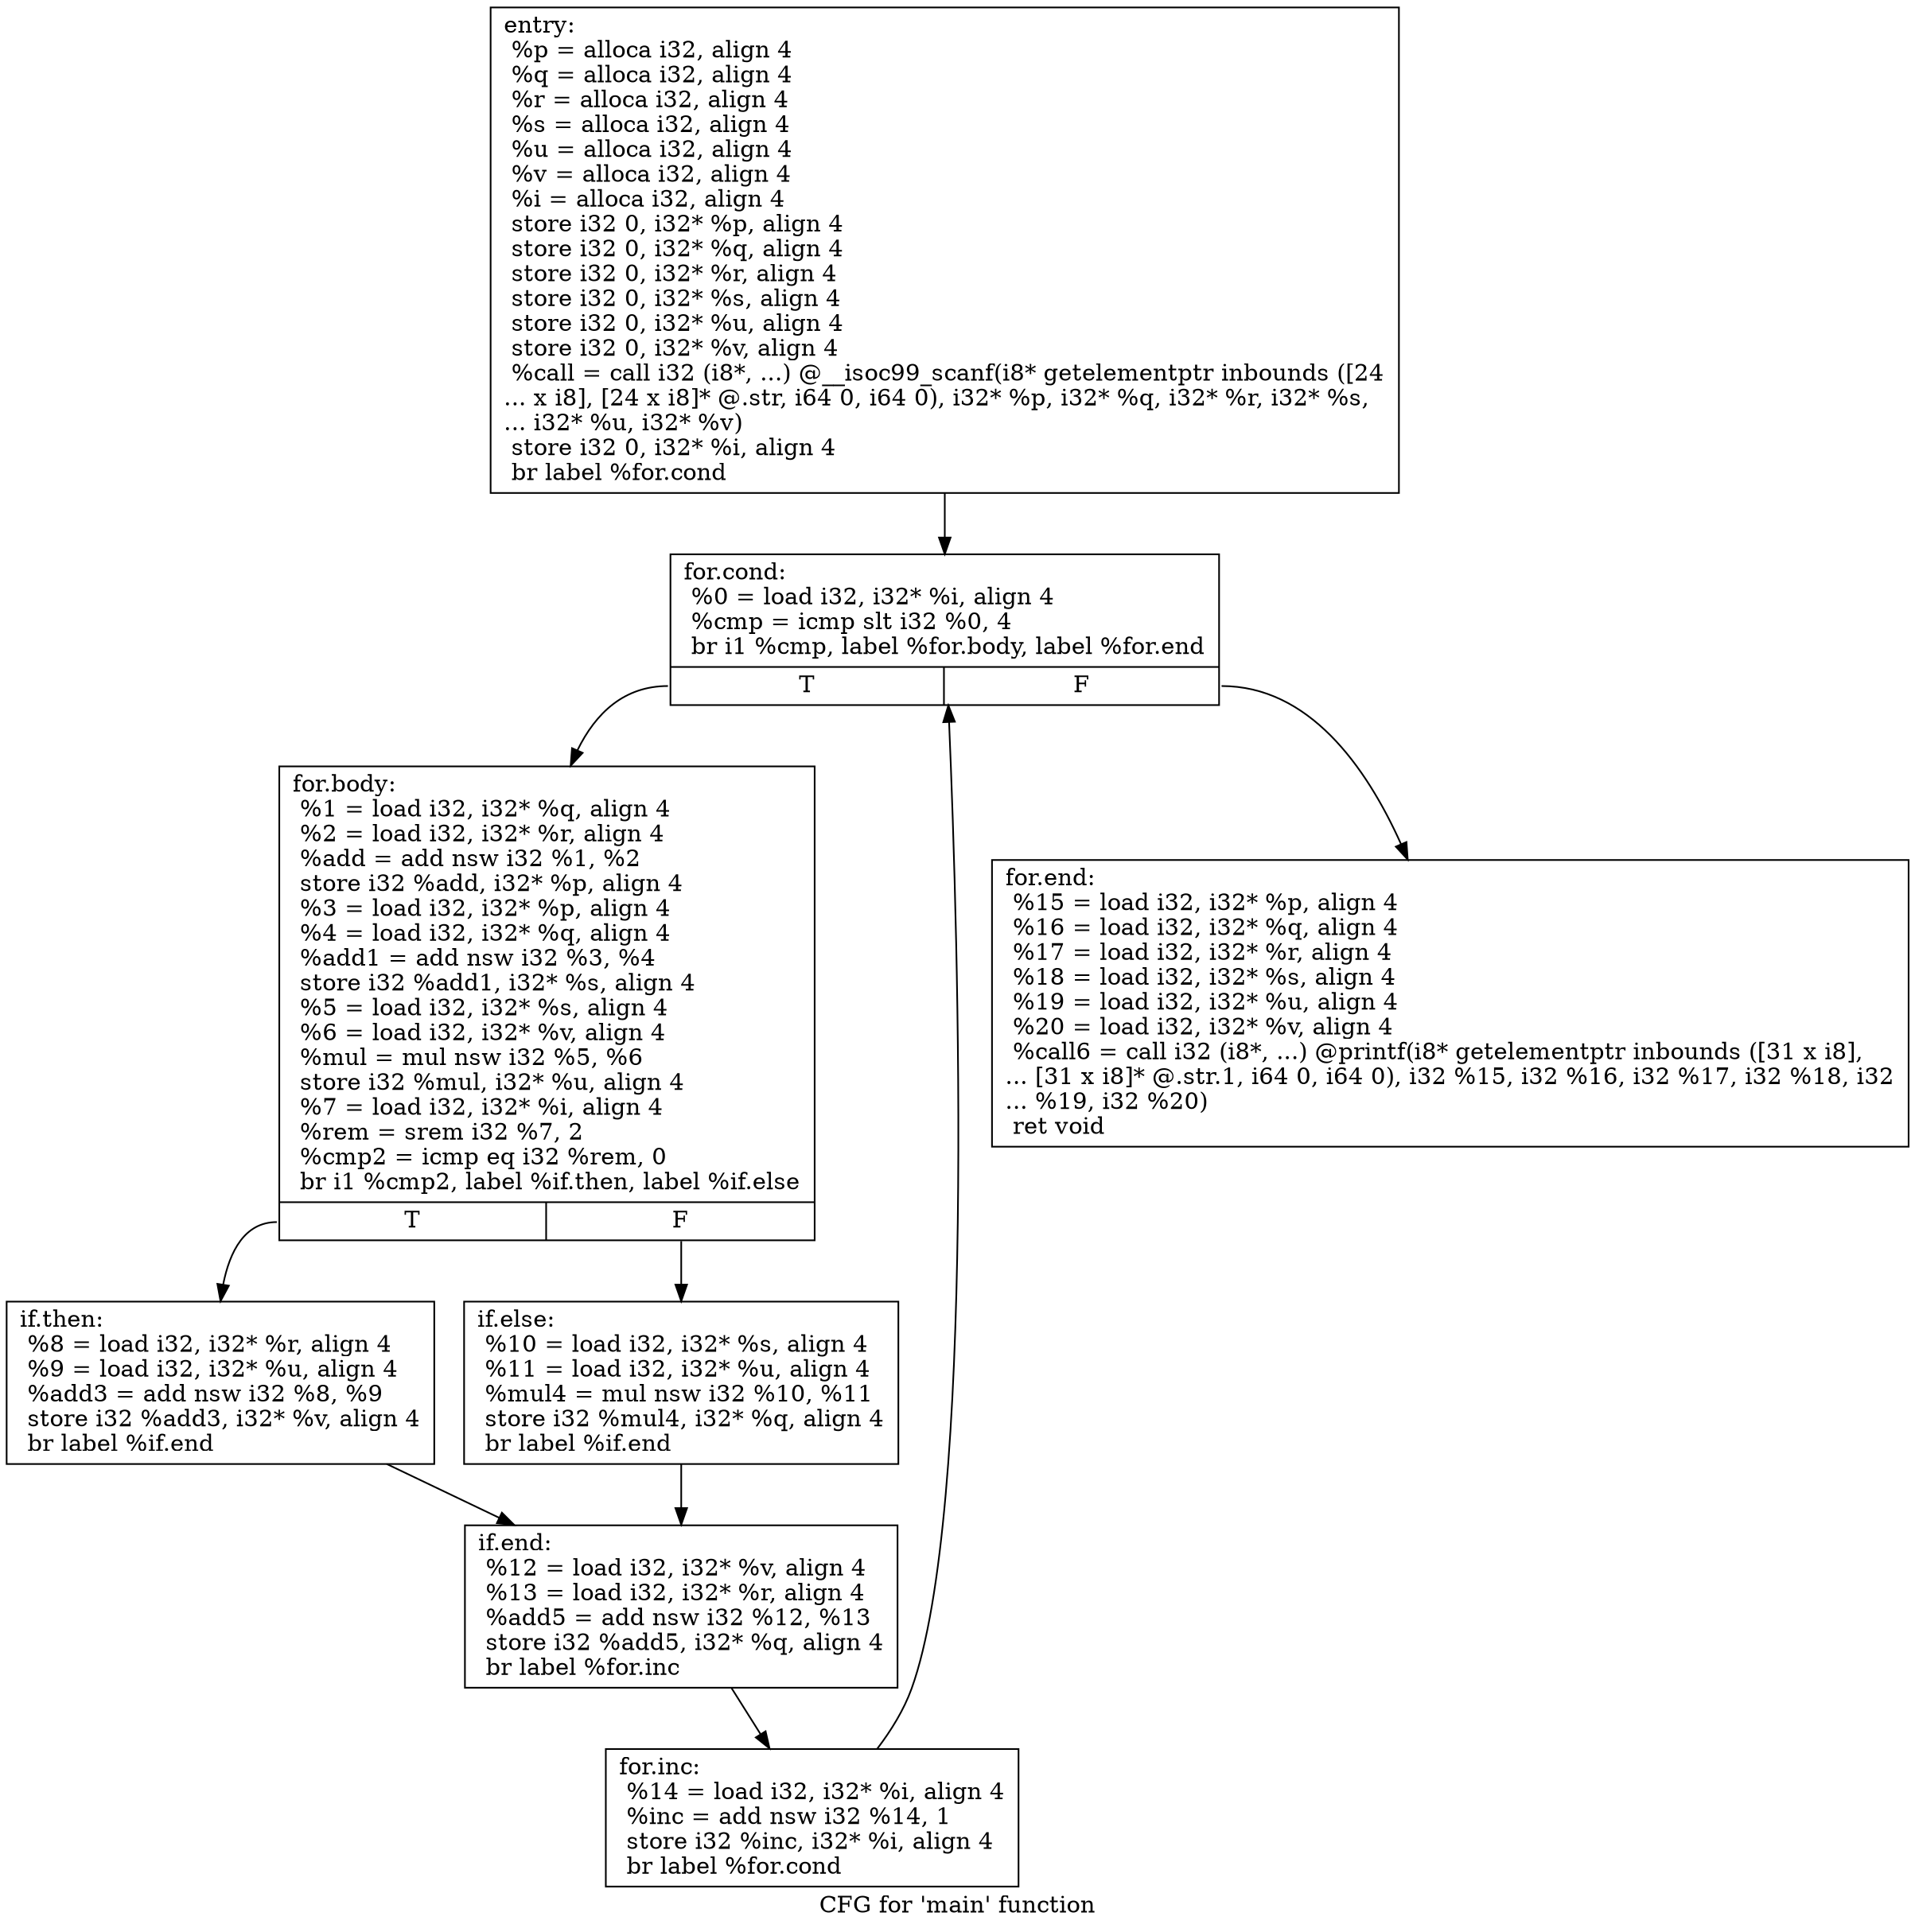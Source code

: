 digraph "CFG for 'main' function" {
	label="CFG for 'main' function";

	Node0x940610 [shape=record,label="{entry:\l  %p = alloca i32, align 4\l  %q = alloca i32, align 4\l  %r = alloca i32, align 4\l  %s = alloca i32, align 4\l  %u = alloca i32, align 4\l  %v = alloca i32, align 4\l  %i = alloca i32, align 4\l  store i32 0, i32* %p, align 4\l  store i32 0, i32* %q, align 4\l  store i32 0, i32* %r, align 4\l  store i32 0, i32* %s, align 4\l  store i32 0, i32* %u, align 4\l  store i32 0, i32* %v, align 4\l  %call = call i32 (i8*, ...) @__isoc99_scanf(i8* getelementptr inbounds ([24\l... x i8], [24 x i8]* @.str, i64 0, i64 0), i32* %p, i32* %q, i32* %r, i32* %s,\l... i32* %u, i32* %v)\l  store i32 0, i32* %i, align 4\l  br label %for.cond\l}"];
	Node0x940610 -> Node0x9418a0;
	Node0x9418a0 [shape=record,label="{for.cond:                                         \l  %0 = load i32, i32* %i, align 4\l  %cmp = icmp slt i32 %0, 4\l  br i1 %cmp, label %for.body, label %for.end\l|{<s0>T|<s1>F}}"];
	Node0x9418a0:s0 -> Node0x941ac0;
	Node0x9418a0:s1 -> Node0x941ba0;
	Node0x941ac0 [shape=record,label="{for.body:                                         \l  %1 = load i32, i32* %q, align 4\l  %2 = load i32, i32* %r, align 4\l  %add = add nsw i32 %1, %2\l  store i32 %add, i32* %p, align 4\l  %3 = load i32, i32* %p, align 4\l  %4 = load i32, i32* %q, align 4\l  %add1 = add nsw i32 %3, %4\l  store i32 %add1, i32* %s, align 4\l  %5 = load i32, i32* %s, align 4\l  %6 = load i32, i32* %v, align 4\l  %mul = mul nsw i32 %5, %6\l  store i32 %mul, i32* %u, align 4\l  %7 = load i32, i32* %i, align 4\l  %rem = srem i32 %7, 2\l  %cmp2 = icmp eq i32 %rem, 0\l  br i1 %cmp2, label %if.then, label %if.else\l|{<s0>T|<s1>F}}"];
	Node0x941ac0:s0 -> Node0x942500;
	Node0x941ac0:s1 -> Node0x9425d0;
	Node0x942500 [shape=record,label="{if.then:                                          \l  %8 = load i32, i32* %r, align 4\l  %9 = load i32, i32* %u, align 4\l  %add3 = add nsw i32 %8, %9\l  store i32 %add3, i32* %v, align 4\l  br label %if.end\l}"];
	Node0x942500 -> Node0x942070;
	Node0x9425d0 [shape=record,label="{if.else:                                          \l  %10 = load i32, i32* %s, align 4\l  %11 = load i32, i32* %u, align 4\l  %mul4 = mul nsw i32 %10, %11\l  store i32 %mul4, i32* %q, align 4\l  br label %if.end\l}"];
	Node0x9425d0 -> Node0x942070;
	Node0x942070 [shape=record,label="{if.end:                                           \l  %12 = load i32, i32* %v, align 4\l  %13 = load i32, i32* %r, align 4\l  %add5 = add nsw i32 %12, %13\l  store i32 %add5, i32* %q, align 4\l  br label %for.inc\l}"];
	Node0x942070 -> Node0x942c30;
	Node0x942c30 [shape=record,label="{for.inc:                                          \l  %14 = load i32, i32* %i, align 4\l  %inc = add nsw i32 %14, 1\l  store i32 %inc, i32* %i, align 4\l  br label %for.cond\l}"];
	Node0x942c30 -> Node0x9418a0;
	Node0x941ba0 [shape=record,label="{for.end:                                          \l  %15 = load i32, i32* %p, align 4\l  %16 = load i32, i32* %q, align 4\l  %17 = load i32, i32* %r, align 4\l  %18 = load i32, i32* %s, align 4\l  %19 = load i32, i32* %u, align 4\l  %20 = load i32, i32* %v, align 4\l  %call6 = call i32 (i8*, ...) @printf(i8* getelementptr inbounds ([31 x i8],\l... [31 x i8]* @.str.1, i64 0, i64 0), i32 %15, i32 %16, i32 %17, i32 %18, i32\l... %19, i32 %20)\l  ret void\l}"];
}
